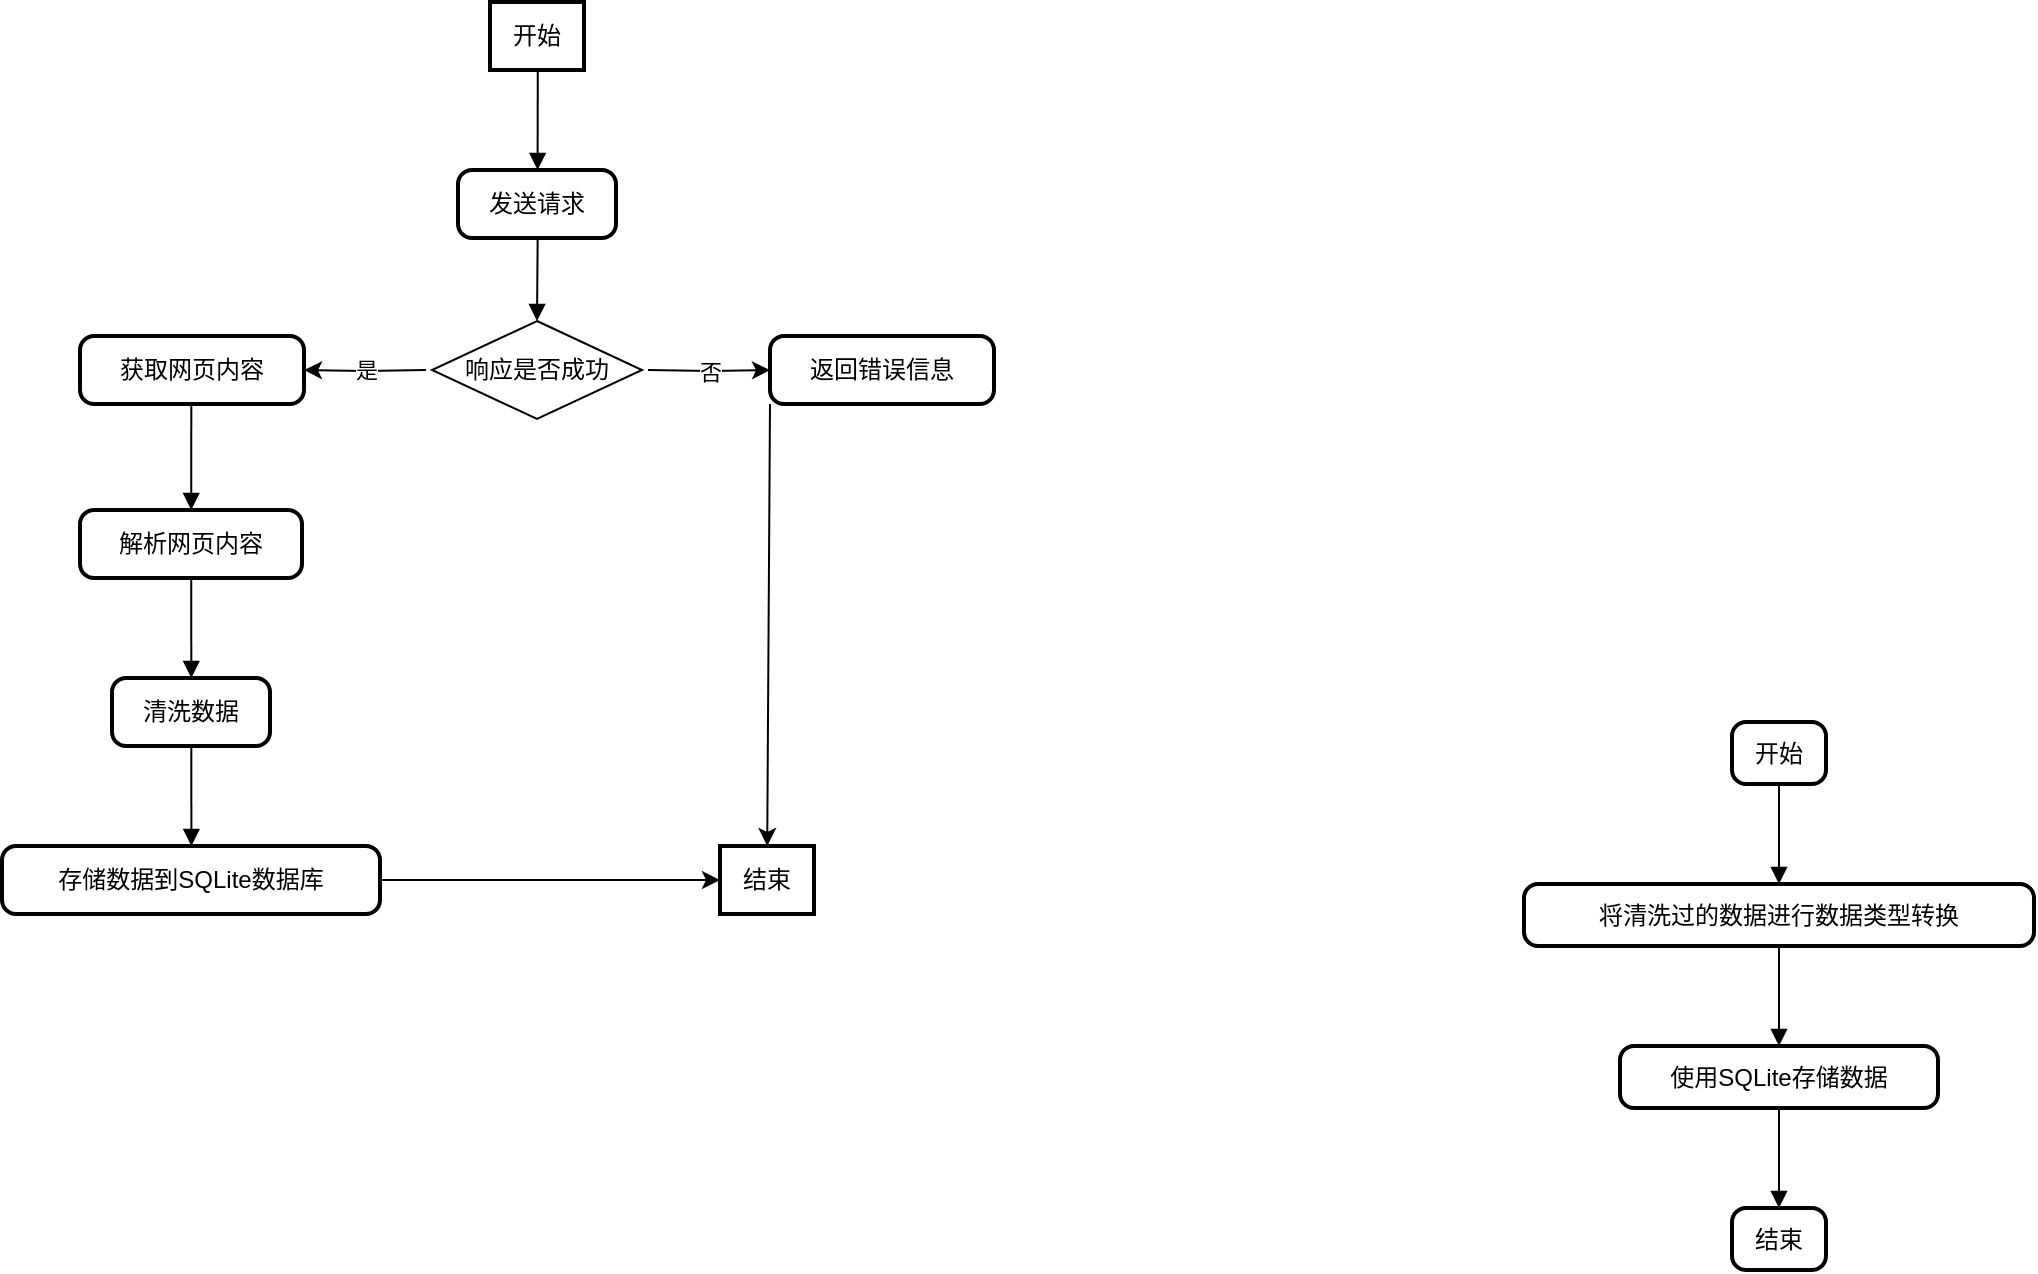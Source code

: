<mxfile version="21.3.7" type="github">
  <diagram name="第 1 页" id="onNldy-fITMc3NeipK9k">
    <mxGraphModel dx="1861" dy="783" grid="0" gridSize="10" guides="1" tooltips="1" connect="1" arrows="1" fold="1" page="0" pageScale="1" pageWidth="827" pageHeight="1169" math="0" shadow="0">
      <root>
        <mxCell id="0" />
        <mxCell id="1" parent="0" />
        <mxCell id="5OMKPm_2DQCvOqdGxgfZ-44" value="开始" style="whiteSpace=wrap;strokeWidth=2;" parent="1" vertex="1">
          <mxGeometry x="191" y="20" width="47" height="34" as="geometry" />
        </mxCell>
        <mxCell id="5OMKPm_2DQCvOqdGxgfZ-45" value="发送请求" style="rounded=1;absoluteArcSize=1;arcSize=14;whiteSpace=wrap;strokeWidth=2;" parent="1" vertex="1">
          <mxGeometry x="175" y="104" width="79" height="34" as="geometry" />
        </mxCell>
        <mxCell id="5OMKPm_2DQCvOqdGxgfZ-68" value="是" style="edgeStyle=orthogonalEdgeStyle;rounded=0;orthogonalLoop=1;jettySize=auto;html=1;exitX=0;exitY=0.5;exitDx=0;exitDy=0;entryX=1;entryY=0.5;entryDx=0;entryDy=0;" parent="1" target="5OMKPm_2DQCvOqdGxgfZ-47" edge="1">
          <mxGeometry relative="1" as="geometry">
            <mxPoint x="159" y="204" as="sourcePoint" />
          </mxGeometry>
        </mxCell>
        <mxCell id="5OMKPm_2DQCvOqdGxgfZ-70" value="否" style="edgeStyle=orthogonalEdgeStyle;rounded=0;orthogonalLoop=1;jettySize=auto;html=1;exitX=1;exitY=0.5;exitDx=0;exitDy=0;entryX=0;entryY=0.5;entryDx=0;entryDy=0;" parent="1" target="5OMKPm_2DQCvOqdGxgfZ-48" edge="1">
          <mxGeometry relative="1" as="geometry">
            <mxPoint x="270" y="204" as="sourcePoint" />
          </mxGeometry>
        </mxCell>
        <mxCell id="5OMKPm_2DQCvOqdGxgfZ-47" value="获取网页内容" style="rounded=1;absoluteArcSize=1;arcSize=14;whiteSpace=wrap;strokeWidth=2;" parent="1" vertex="1">
          <mxGeometry x="-14" y="187" width="112" height="34" as="geometry" />
        </mxCell>
        <mxCell id="5OMKPm_2DQCvOqdGxgfZ-65" style="rounded=0;orthogonalLoop=1;jettySize=auto;html=1;exitX=0;exitY=1;exitDx=0;exitDy=0;" parent="1" source="5OMKPm_2DQCvOqdGxgfZ-48" target="5OMKPm_2DQCvOqdGxgfZ-52" edge="1">
          <mxGeometry relative="1" as="geometry" />
        </mxCell>
        <mxCell id="5OMKPm_2DQCvOqdGxgfZ-48" value="返回错误信息" style="rounded=1;absoluteArcSize=1;arcSize=14;whiteSpace=wrap;strokeWidth=2;" parent="1" vertex="1">
          <mxGeometry x="331" y="187" width="112" height="34" as="geometry" />
        </mxCell>
        <mxCell id="5OMKPm_2DQCvOqdGxgfZ-49" value="解析网页内容" style="rounded=1;absoluteArcSize=1;arcSize=14;whiteSpace=wrap;strokeWidth=2;" parent="1" vertex="1">
          <mxGeometry x="-14" y="274" width="111" height="34" as="geometry" />
        </mxCell>
        <mxCell id="5OMKPm_2DQCvOqdGxgfZ-50" value="清洗数据" style="rounded=1;absoluteArcSize=1;arcSize=14;whiteSpace=wrap;strokeWidth=2;" parent="1" vertex="1">
          <mxGeometry x="2" y="358" width="79" height="34" as="geometry" />
        </mxCell>
        <mxCell id="5OMKPm_2DQCvOqdGxgfZ-71" style="edgeStyle=orthogonalEdgeStyle;rounded=0;orthogonalLoop=1;jettySize=auto;html=1;exitX=1;exitY=0.5;exitDx=0;exitDy=0;entryX=0;entryY=0.5;entryDx=0;entryDy=0;" parent="1" source="5OMKPm_2DQCvOqdGxgfZ-51" target="5OMKPm_2DQCvOqdGxgfZ-52" edge="1">
          <mxGeometry relative="1" as="geometry" />
        </mxCell>
        <mxCell id="5OMKPm_2DQCvOqdGxgfZ-51" value="存储数据到SQLite数据库" style="rounded=1;absoluteArcSize=1;arcSize=14;whiteSpace=wrap;strokeWidth=2;" parent="1" vertex="1">
          <mxGeometry x="-53" y="442" width="189" height="34" as="geometry" />
        </mxCell>
        <mxCell id="5OMKPm_2DQCvOqdGxgfZ-52" value="结束" style="whiteSpace=wrap;strokeWidth=2;" parent="1" vertex="1">
          <mxGeometry x="306" y="442" width="47" height="34" as="geometry" />
        </mxCell>
        <mxCell id="5OMKPm_2DQCvOqdGxgfZ-53" value="" style="curved=1;startArrow=none;endArrow=block;exitX=0.508;exitY=0.99;entryX=0.504;entryY=-0.01;rounded=0;" parent="1" source="5OMKPm_2DQCvOqdGxgfZ-44" target="5OMKPm_2DQCvOqdGxgfZ-45" edge="1">
          <mxGeometry relative="1" as="geometry">
            <Array as="points" />
          </mxGeometry>
        </mxCell>
        <mxCell id="5OMKPm_2DQCvOqdGxgfZ-54" value="" style="curved=1;startArrow=none;endArrow=block;exitX=0.504;exitY=0.98;entryX=0.5;entryY=0;rounded=0;entryDx=0;entryDy=0;" parent="1" source="5OMKPm_2DQCvOqdGxgfZ-45" target="UHo3_xZCAobsDYOCZTzP-44" edge="1">
          <mxGeometry relative="1" as="geometry">
            <Array as="points" />
            <mxPoint x="214.861" y="187" as="targetPoint" />
          </mxGeometry>
        </mxCell>
        <mxCell id="5OMKPm_2DQCvOqdGxgfZ-57" value="" style="curved=1;startArrow=none;endArrow=block;exitX=0.497;exitY=0.98;entryX=0.501;entryY=0.01;rounded=0;" parent="1" source="5OMKPm_2DQCvOqdGxgfZ-47" target="5OMKPm_2DQCvOqdGxgfZ-49" edge="1">
          <mxGeometry relative="1" as="geometry">
            <Array as="points" />
          </mxGeometry>
        </mxCell>
        <mxCell id="5OMKPm_2DQCvOqdGxgfZ-58" value="" style="curved=1;startArrow=none;endArrow=block;exitX=0.501;exitY=1.0;entryX=0.502;entryY=2.244e-7;rounded=0;" parent="1" source="5OMKPm_2DQCvOqdGxgfZ-49" target="5OMKPm_2DQCvOqdGxgfZ-50" edge="1">
          <mxGeometry relative="1" as="geometry">
            <Array as="points" />
          </mxGeometry>
        </mxCell>
        <mxCell id="5OMKPm_2DQCvOqdGxgfZ-59" value="" style="curved=1;startArrow=none;endArrow=block;exitX=0.502;exitY=0.99;entryX=0.501;entryY=-0.01;rounded=0;" parent="1" source="5OMKPm_2DQCvOqdGxgfZ-50" target="5OMKPm_2DQCvOqdGxgfZ-51" edge="1">
          <mxGeometry relative="1" as="geometry">
            <Array as="points" />
          </mxGeometry>
        </mxCell>
        <mxCell id="UHo3_xZCAobsDYOCZTzP-35" value="开始" style="rounded=1;absoluteArcSize=1;arcSize=14;whiteSpace=wrap;strokeWidth=2;" vertex="1" parent="1">
          <mxGeometry x="812" y="380" width="47" height="31" as="geometry" />
        </mxCell>
        <mxCell id="UHo3_xZCAobsDYOCZTzP-36" value="将清洗过的数据进行数据类型转换" style="rounded=1;absoluteArcSize=1;arcSize=14;whiteSpace=wrap;strokeWidth=2;" vertex="1" parent="1">
          <mxGeometry x="708" y="461" width="255" height="31" as="geometry" />
        </mxCell>
        <mxCell id="UHo3_xZCAobsDYOCZTzP-37" value="使用SQLite存储数据" style="rounded=1;absoluteArcSize=1;arcSize=14;whiteSpace=wrap;strokeWidth=2;" vertex="1" parent="1">
          <mxGeometry x="756" y="542" width="159" height="31" as="geometry" />
        </mxCell>
        <mxCell id="UHo3_xZCAobsDYOCZTzP-38" value="结束" style="rounded=1;absoluteArcSize=1;arcSize=14;whiteSpace=wrap;strokeWidth=2;" vertex="1" parent="1">
          <mxGeometry x="812" y="623" width="47" height="31" as="geometry" />
        </mxCell>
        <mxCell id="UHo3_xZCAobsDYOCZTzP-39" value="" style="curved=1;startArrow=none;endArrow=block;exitX=0.5;exitY=1;entryX=0.5;entryY=0;rounded=0;" edge="1" parent="1" source="UHo3_xZCAobsDYOCZTzP-35" target="UHo3_xZCAobsDYOCZTzP-36">
          <mxGeometry relative="1" as="geometry">
            <Array as="points" />
          </mxGeometry>
        </mxCell>
        <mxCell id="UHo3_xZCAobsDYOCZTzP-40" value="" style="curved=1;startArrow=none;endArrow=block;exitX=0.5;exitY=1;entryX=0.5;entryY=0;rounded=0;" edge="1" parent="1" source="UHo3_xZCAobsDYOCZTzP-36" target="UHo3_xZCAobsDYOCZTzP-37">
          <mxGeometry relative="1" as="geometry">
            <Array as="points" />
          </mxGeometry>
        </mxCell>
        <mxCell id="UHo3_xZCAobsDYOCZTzP-41" value="" style="curved=1;startArrow=none;endArrow=block;exitX=0.5;exitY=1;entryX=0.5;entryY=0;rounded=0;" edge="1" parent="1" source="UHo3_xZCAobsDYOCZTzP-37" target="UHo3_xZCAobsDYOCZTzP-38">
          <mxGeometry relative="1" as="geometry">
            <Array as="points" />
          </mxGeometry>
        </mxCell>
        <mxCell id="UHo3_xZCAobsDYOCZTzP-44" value="响应是否成功" style="rhombus;whiteSpace=wrap;html=1;" vertex="1" parent="1">
          <mxGeometry x="162" y="179.5" width="105" height="49" as="geometry" />
        </mxCell>
      </root>
    </mxGraphModel>
  </diagram>
</mxfile>
